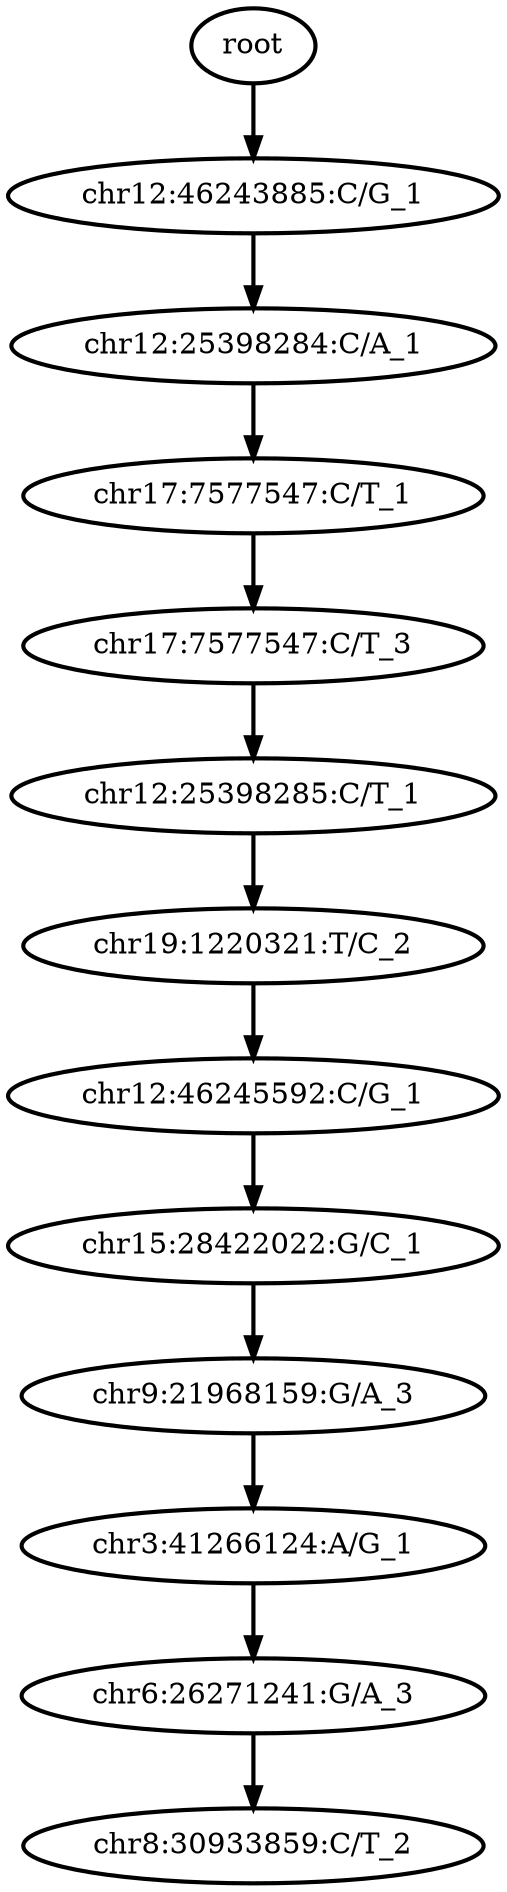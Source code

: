 digraph N {
	overlap="false"
	rankdir="TB"
	0 [label="root", style="bold"];
	1 [label="chr12:46243885:C/G_1", style="bold"];
	2 [label="chr12:25398284:C/A_1", style="bold"];
	3 [label="chr17:7577547:C/T_1", style="bold"];
	4 [label="chr17:7577547:C/T_3", style="bold"];
	5 [label="chr12:25398285:C/T_1", style="bold"];
	6 [label="chr19:1220321:T/C_2", style="bold"];
	7 [label="chr12:46245592:C/G_1", style="bold"];
	8 [label="chr15:28422022:G/C_1", style="bold"];
	9 [label="chr9:21968159:G/A_3", style="bold"];
	10 [label="chr3:41266124:A/G_1", style="bold"];
	11 [label="chr6:26271241:G/A_3", style="bold"];
	12 [label="chr8:30933859:C/T_2", style="bold"];
	0 -> 1 [style="bold"];
	1 -> 2 [style="bold"];
	2 -> 3 [style="bold"];
	3 -> 4 [style="bold"];
	4 -> 5 [style="bold"];
	5 -> 6 [style="bold"];
	6 -> 7 [style="bold"];
	7 -> 8 [style="bold"];
	8 -> 9 [style="bold"];
	9 -> 10 [style="bold"];
	10 -> 11 [style="bold"];
	11 -> 12 [style="bold"];
}